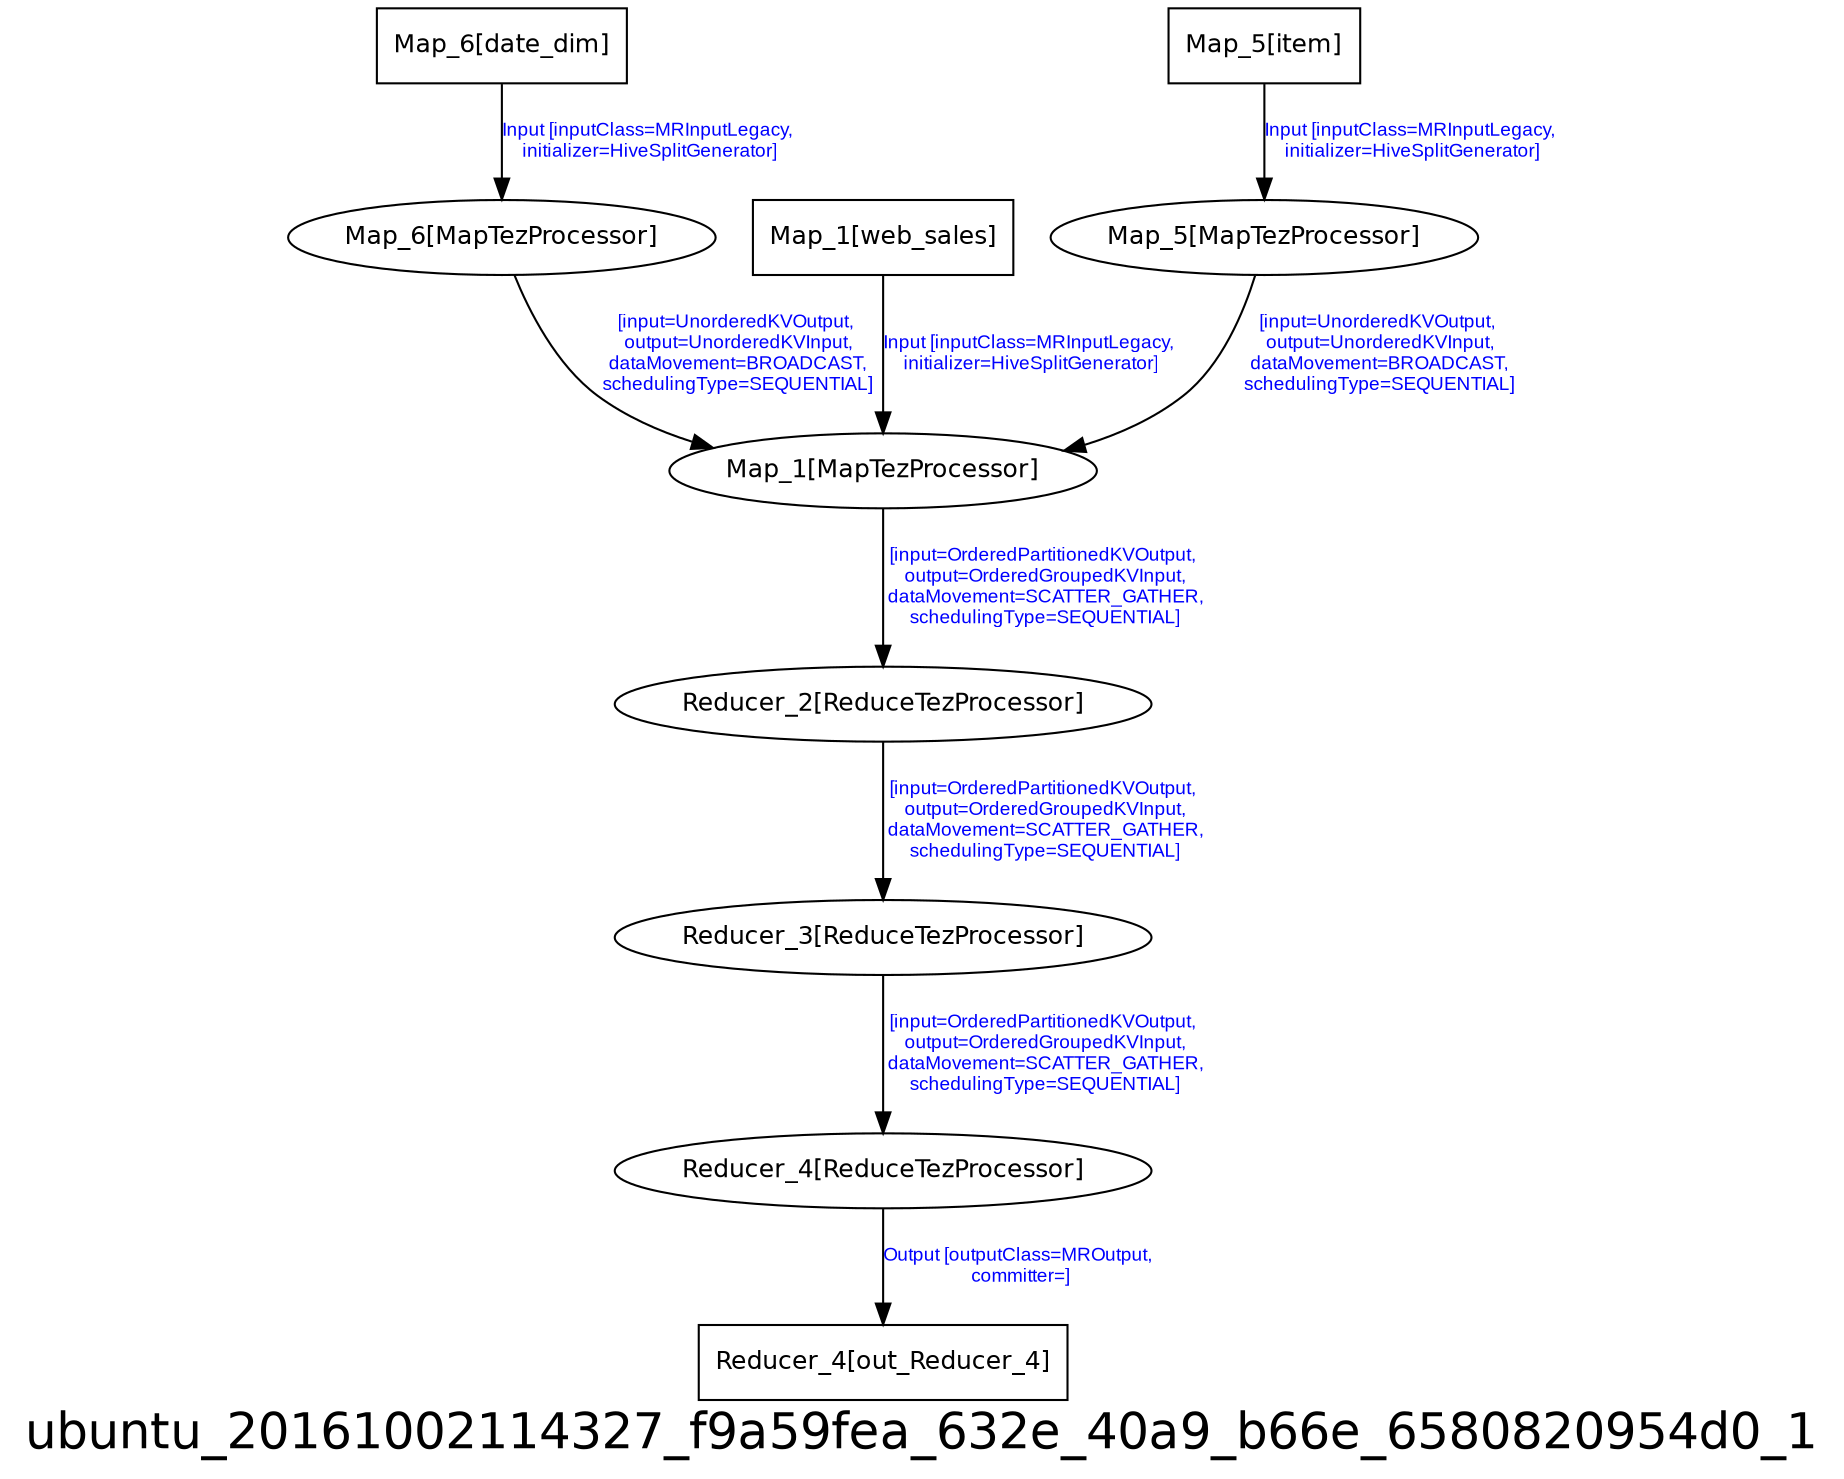digraph ubuntu_20161002114327_f9a59fea_632e_40a9_b66e_6580820954d0_1 {
graph [ label="ubuntu_20161002114327_f9a59fea_632e_40a9_b66e_6580820954d0_1", fontsize=24, fontname=Helvetica];
node [fontsize=12, fontname=Helvetica];
edge [fontsize=9, fontcolor=blue, fontname=Arial];
"ubuntu_20161002114327_f9a59fea_632e_40a9_b66e_6580820954d0_1.Reducer_4" [ label = "Reducer_4[ReduceTezProcessor]" ];
"ubuntu_20161002114327_f9a59fea_632e_40a9_b66e_6580820954d0_1.Reducer_4" -> "ubuntu_20161002114327_f9a59fea_632e_40a9_b66e_6580820954d0_1.Reducer_4_out_Reducer_4" [ label = "Output [outputClass=MROutput,\n committer=]" ];
"ubuntu_20161002114327_f9a59fea_632e_40a9_b66e_6580820954d0_1.Map_6" [ label = "Map_6[MapTezProcessor]" ];
"ubuntu_20161002114327_f9a59fea_632e_40a9_b66e_6580820954d0_1.Map_6" -> "ubuntu_20161002114327_f9a59fea_632e_40a9_b66e_6580820954d0_1.Map_1" [ label = "[input=UnorderedKVOutput,\n output=UnorderedKVInput,\n dataMovement=BROADCAST,\n schedulingType=SEQUENTIAL]" ];
"ubuntu_20161002114327_f9a59fea_632e_40a9_b66e_6580820954d0_1.Map_1_web_sales" [ label = "Map_1[web_sales]", shape = "box" ];
"ubuntu_20161002114327_f9a59fea_632e_40a9_b66e_6580820954d0_1.Map_1_web_sales" -> "ubuntu_20161002114327_f9a59fea_632e_40a9_b66e_6580820954d0_1.Map_1" [ label = "Input [inputClass=MRInputLegacy,\n initializer=HiveSplitGenerator]" ];
"ubuntu_20161002114327_f9a59fea_632e_40a9_b66e_6580820954d0_1.Reducer_2" [ label = "Reducer_2[ReduceTezProcessor]" ];
"ubuntu_20161002114327_f9a59fea_632e_40a9_b66e_6580820954d0_1.Reducer_2" -> "ubuntu_20161002114327_f9a59fea_632e_40a9_b66e_6580820954d0_1.Reducer_3" [ label = "[input=OrderedPartitionedKVOutput,\n output=OrderedGroupedKVInput,\n dataMovement=SCATTER_GATHER,\n schedulingType=SEQUENTIAL]" ];
"ubuntu_20161002114327_f9a59fea_632e_40a9_b66e_6580820954d0_1.Reducer_3" [ label = "Reducer_3[ReduceTezProcessor]" ];
"ubuntu_20161002114327_f9a59fea_632e_40a9_b66e_6580820954d0_1.Reducer_3" -> "ubuntu_20161002114327_f9a59fea_632e_40a9_b66e_6580820954d0_1.Reducer_4" [ label = "[input=OrderedPartitionedKVOutput,\n output=OrderedGroupedKVInput,\n dataMovement=SCATTER_GATHER,\n schedulingType=SEQUENTIAL]" ];
"ubuntu_20161002114327_f9a59fea_632e_40a9_b66e_6580820954d0_1.Map_5" [ label = "Map_5[MapTezProcessor]" ];
"ubuntu_20161002114327_f9a59fea_632e_40a9_b66e_6580820954d0_1.Map_5" -> "ubuntu_20161002114327_f9a59fea_632e_40a9_b66e_6580820954d0_1.Map_1" [ label = "[input=UnorderedKVOutput,\n output=UnorderedKVInput,\n dataMovement=BROADCAST,\n schedulingType=SEQUENTIAL]" ];
"ubuntu_20161002114327_f9a59fea_632e_40a9_b66e_6580820954d0_1.Map_6_date_dim" [ label = "Map_6[date_dim]", shape = "box" ];
"ubuntu_20161002114327_f9a59fea_632e_40a9_b66e_6580820954d0_1.Map_6_date_dim" -> "ubuntu_20161002114327_f9a59fea_632e_40a9_b66e_6580820954d0_1.Map_6" [ label = "Input [inputClass=MRInputLegacy,\n initializer=HiveSplitGenerator]" ];
"ubuntu_20161002114327_f9a59fea_632e_40a9_b66e_6580820954d0_1.Reducer_4_out_Reducer_4" [ label = "Reducer_4[out_Reducer_4]", shape = "box" ];
"ubuntu_20161002114327_f9a59fea_632e_40a9_b66e_6580820954d0_1.Map_1" [ label = "Map_1[MapTezProcessor]" ];
"ubuntu_20161002114327_f9a59fea_632e_40a9_b66e_6580820954d0_1.Map_1" -> "ubuntu_20161002114327_f9a59fea_632e_40a9_b66e_6580820954d0_1.Reducer_2" [ label = "[input=OrderedPartitionedKVOutput,\n output=OrderedGroupedKVInput,\n dataMovement=SCATTER_GATHER,\n schedulingType=SEQUENTIAL]" ];
"ubuntu_20161002114327_f9a59fea_632e_40a9_b66e_6580820954d0_1.Map_5_item" [ label = "Map_5[item]", shape = "box" ];
"ubuntu_20161002114327_f9a59fea_632e_40a9_b66e_6580820954d0_1.Map_5_item" -> "ubuntu_20161002114327_f9a59fea_632e_40a9_b66e_6580820954d0_1.Map_5" [ label = "Input [inputClass=MRInputLegacy,\n initializer=HiveSplitGenerator]" ];
}
